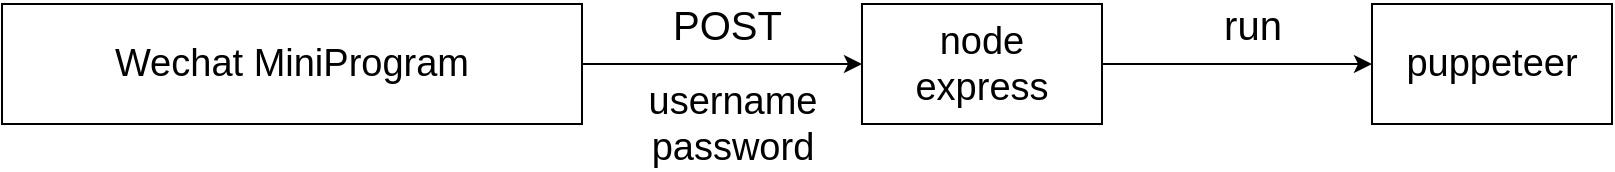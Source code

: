 <mxfile version="13.1.3">
    <diagram id="6hGFLwfOUW9BJ-s0fimq" name="Page-1">
        <mxGraphModel dx="1509" dy="998" grid="1" gridSize="10" guides="1" tooltips="1" connect="1" arrows="1" fold="1" page="1" pageScale="1" pageWidth="1169" pageHeight="827" math="0" shadow="0">
            <root>
                <mxCell id="0"/>
                <mxCell id="1" parent="0"/>
                <mxCell id="4" style="edgeStyle=orthogonalEdgeStyle;rounded=0;orthogonalLoop=1;jettySize=auto;html=1;exitX=1;exitY=0.5;exitDx=0;exitDy=0;entryX=0;entryY=0.5;entryDx=0;entryDy=0;" edge="1" parent="1" source="2" target="3">
                    <mxGeometry relative="1" as="geometry"/>
                </mxCell>
                <mxCell id="2" value="&lt;font style=&quot;font-size: 19px&quot;&gt;Wechat MiniProgram&lt;/font&gt;" style="rounded=0;whiteSpace=wrap;html=1;" vertex="1" parent="1">
                    <mxGeometry x="150" y="334" width="290" height="60" as="geometry"/>
                </mxCell>
                <mxCell id="8" style="edgeStyle=orthogonalEdgeStyle;rounded=0;orthogonalLoop=1;jettySize=auto;html=1;exitX=1;exitY=0.5;exitDx=0;exitDy=0;entryX=0;entryY=0.5;entryDx=0;entryDy=0;" edge="1" parent="1" source="3" target="7">
                    <mxGeometry relative="1" as="geometry"/>
                </mxCell>
                <mxCell id="3" value="&lt;font style=&quot;font-size: 19px&quot;&gt;node&lt;br&gt;express&lt;br&gt;&lt;/font&gt;" style="rounded=0;whiteSpace=wrap;html=1;" vertex="1" parent="1">
                    <mxGeometry x="580" y="334" width="120" height="60" as="geometry"/>
                </mxCell>
                <mxCell id="5" value="&lt;font style=&quot;font-size: 20px&quot;&gt;POST&amp;nbsp;&lt;/font&gt;" style="text;html=1;align=center;verticalAlign=middle;resizable=0;points=[];autosize=1;" vertex="1" parent="1">
                    <mxGeometry x="480" y="334" width="70" height="20" as="geometry"/>
                </mxCell>
                <mxCell id="6" value="&lt;font style=&quot;font-size: 19px&quot;&gt;username&lt;br&gt;password&lt;/font&gt;" style="text;html=1;align=center;verticalAlign=middle;resizable=0;points=[];autosize=1;" vertex="1" parent="1">
                    <mxGeometry x="465" y="374" width="100" height="40" as="geometry"/>
                </mxCell>
                <mxCell id="7" value="&lt;font&gt;&lt;span style=&quot;font-size: 19px&quot;&gt;puppeteer&lt;/span&gt;&lt;br&gt;&lt;/font&gt;" style="rounded=0;whiteSpace=wrap;html=1;" vertex="1" parent="1">
                    <mxGeometry x="835" y="334" width="120" height="60" as="geometry"/>
                </mxCell>
                <mxCell id="9" value="&lt;font style=&quot;font-size: 20px&quot;&gt;run&lt;/font&gt;" style="text;html=1;align=center;verticalAlign=middle;resizable=0;points=[];autosize=1;" vertex="1" parent="1">
                    <mxGeometry x="755" y="334" width="40" height="20" as="geometry"/>
                </mxCell>
            </root>
        </mxGraphModel>
    </diagram>
</mxfile>